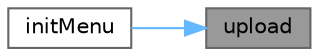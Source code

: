 digraph "upload"
{
 // LATEX_PDF_SIZE
  bgcolor="transparent";
  edge [fontname=Helvetica,fontsize=10,labelfontname=Helvetica,labelfontsize=10];
  node [fontname=Helvetica,fontsize=10,shape=box,height=0.2,width=0.4];
  rankdir="RL";
  Node1 [id="Node000001",label="upload",height=0.2,width=0.4,color="gray40", fillcolor="grey60", style="filled", fontcolor="black",tooltip="上传歌曲到云盘信号"];
  Node1 -> Node2 [id="edge1_Node000001_Node000002",dir="back",color="steelblue1",style="solid",tooltip=" "];
  Node2 [id="Node000002",label="initMenu",height=0.2,width=0.4,color="grey40", fillcolor="white", style="filled",URL="$class_song_option_menu.html#a9b45abf428270b1d7e17309e9fc6fe1f",tooltip="初始化菜单布局和内容"];
}
